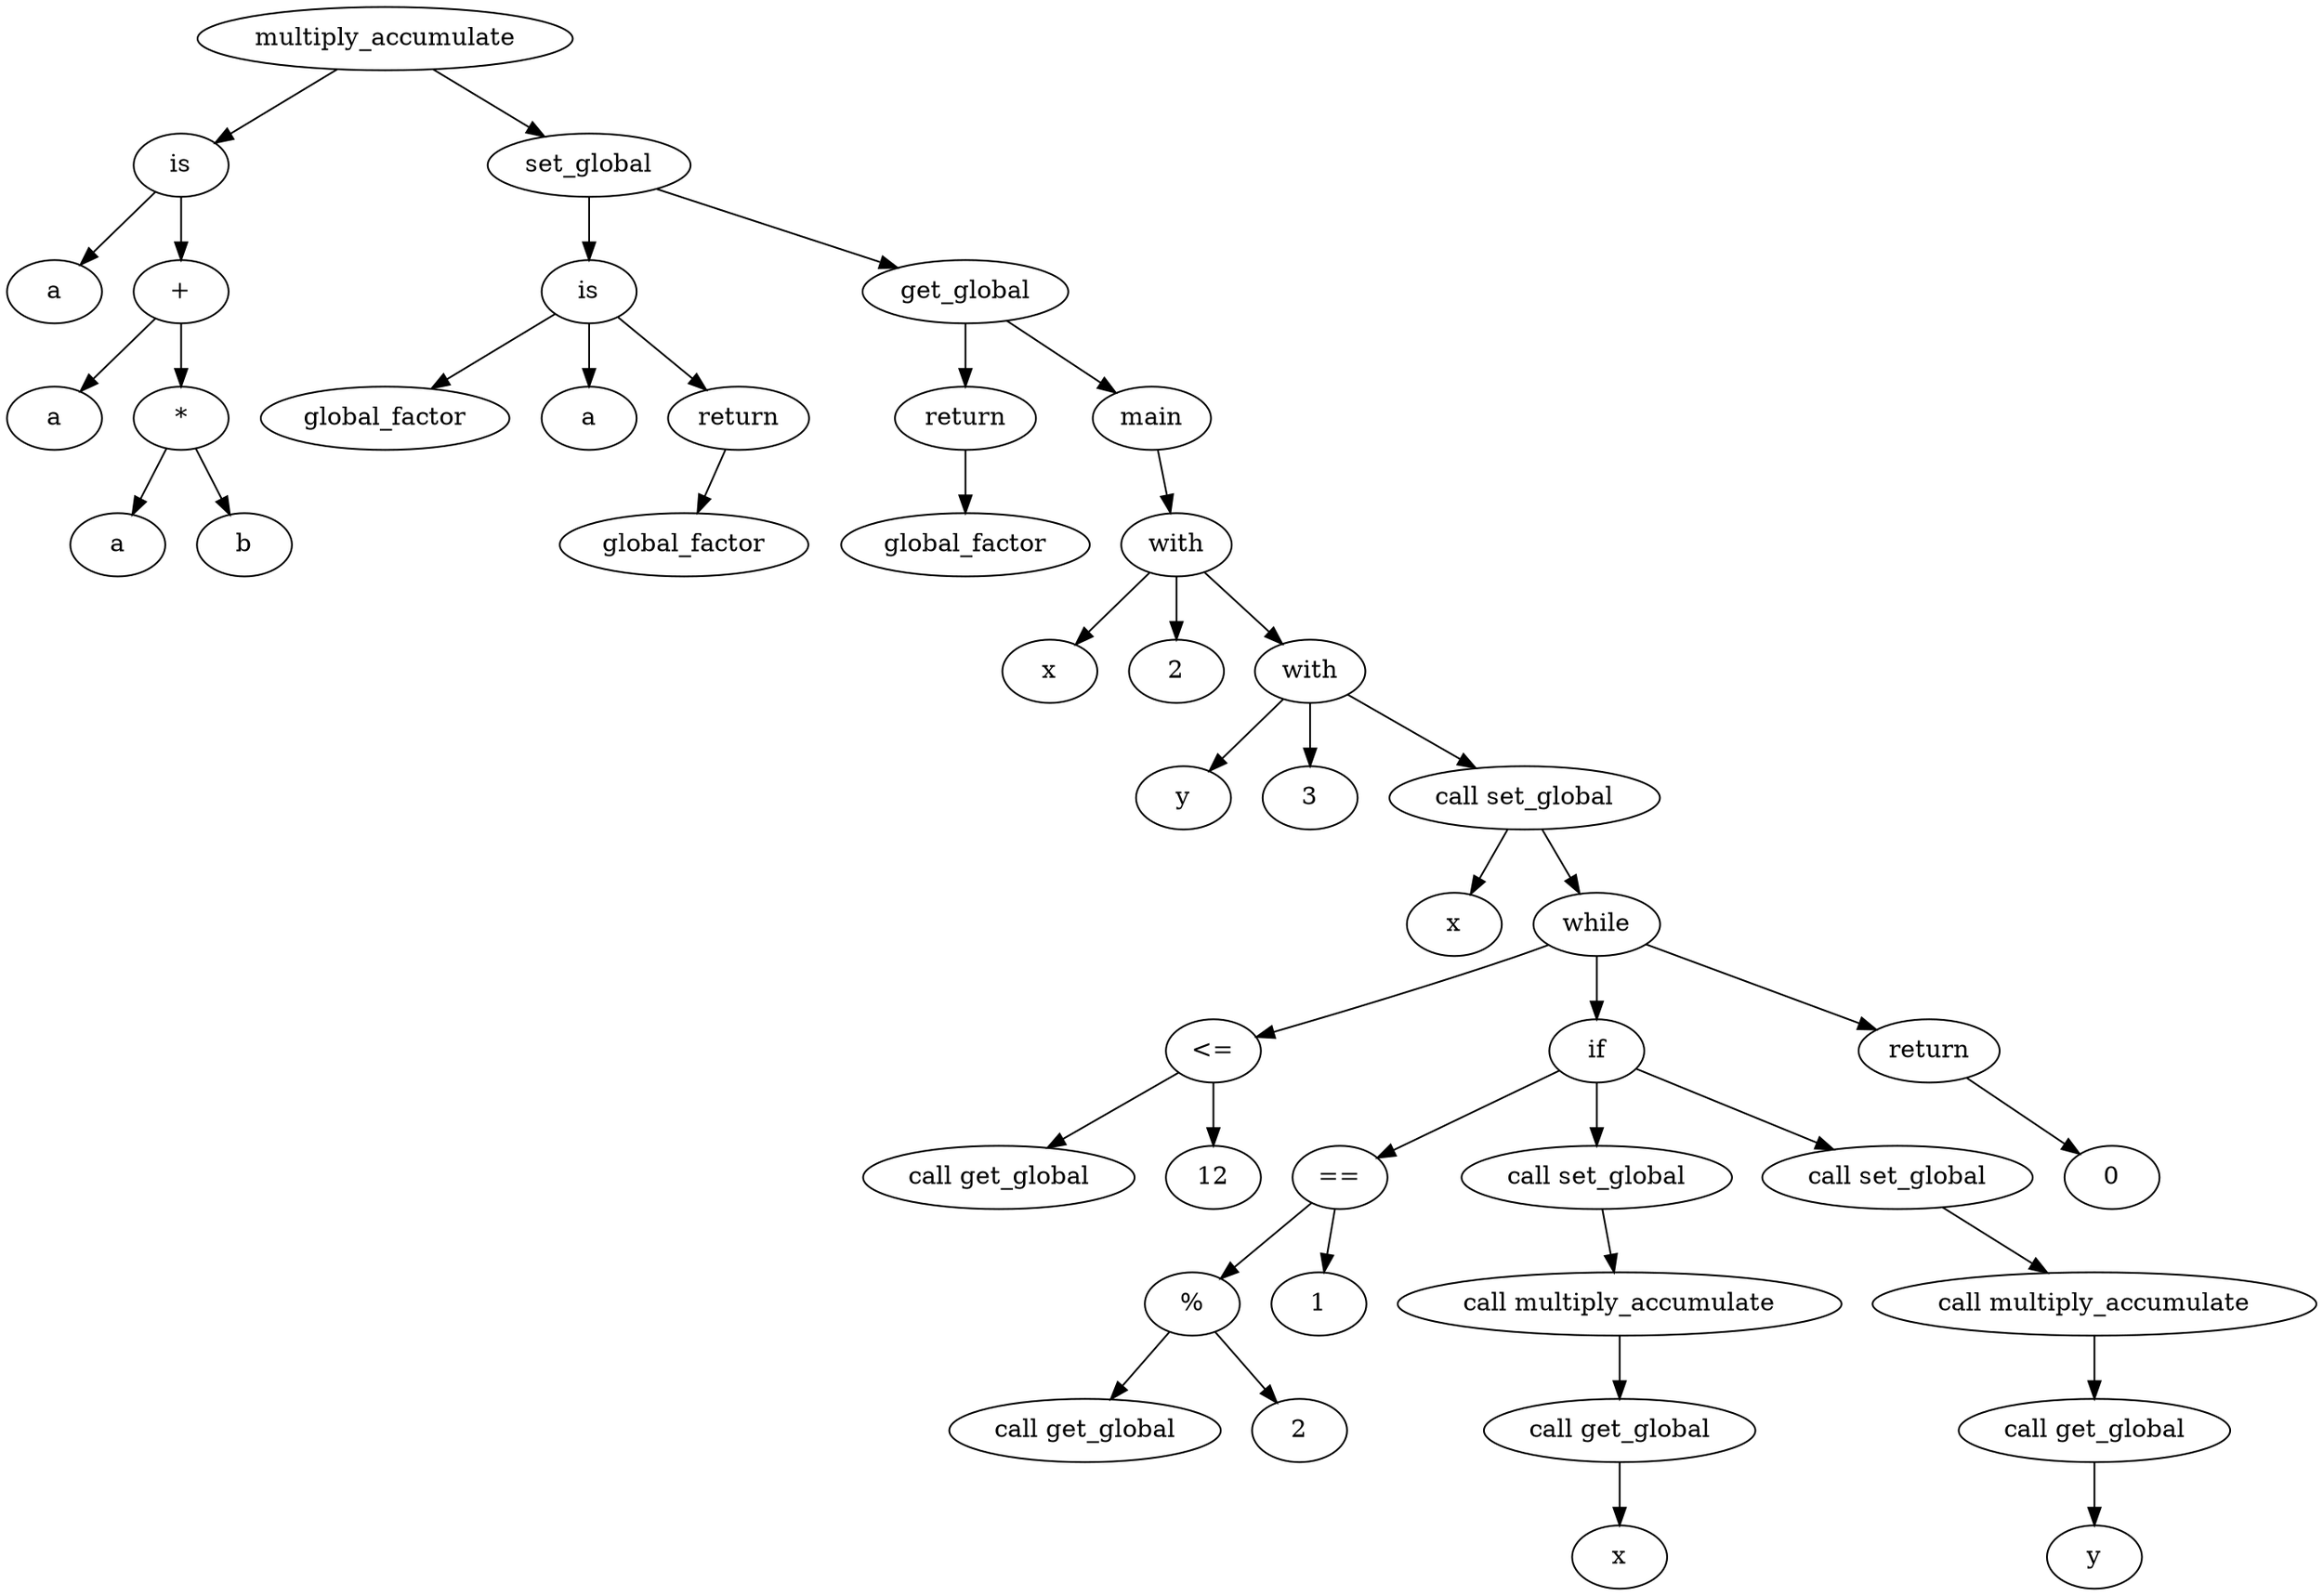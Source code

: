 digraph grafo {
  88167088652448 [ label="multiply_accumulate" ];
  88167088652448 -> 88167088652784;
  88167088652784 [ label="is" ];
  88167088652784 -> 88167088652832;
  88167088652832 [ label="a" ];
  88167088652784 -> 88167088652736;
  88167088652736 [ label="+" ];
  88167088652736 -> 88167088652544;
  88167088652544 [ label="a" ];
  88167088652736 -> 88167088652688;
  88167088652688 [ label="*" ];
  88167088652688 -> 88167088652592;
  88167088652592 [ label="a" ];
  88167088652688 -> 88167088652640;
  88167088652640 [ label="b" ];
  88167088652448 -> 88167088652880;
  88167088652880 [ label="set_global" ];
  88167088652880 -> 88167088652976;
  88167088652976 [ label="is" ];
  88167088652976 -> 88167088653024;
  88167088653024 [ label="global_factor" ];
  88167088652976 -> 88167088652928;
  88167088652928 [ label="a" ];
  88167088652976 -> 88167088653120;
  88167088653120 [ label="return" ];
  88167088653120 -> 88167088653072;
  88167088653072 [ label="global_factor" ];
  88167088652880 -> 88167088653216;
  88167088653216 [ label="get_global" ];
  88167088653216 -> 88167088653312;
  88167088653312 [ label="return" ];
  88167088653312 -> 88167088653264;
  88167088653264 [ label="global_factor" ];
  88167088653216 -> 88167088653360;
  88167088653360 [ label="main" ];
  88167088653360 -> 88167088653504;
  88167088653504 [ label="with" ];
  88167088653504 -> 88167088653408;
  88167088653408 [ label="x" ];
  88167088653504 -> 88167088653456;
  88167088653456 [ label="2" ];
  88167088653504 -> 88167088653648;
  88167088653648 [ label="with" ];
  88167088653648 -> 88167088653552;
  88167088653552 [ label="y" ];
  88167088653648 -> 88167088653600;
  88167088653600 [ label="3" ];
  88167088653648 -> 88167088653744;
  88167088653744 [ label="call set_global" ];
  88167088653744 -> 88167088653696;
  88167088653696 [ label="x" ];
  88167088653744 -> 88167088654944;
  88167088654944 [ label="while" ];
  88167088654944 -> 88167088653888;
  88167088653888 [ label="<=" ];
  88167088653888 -> 88167088653792;
  88167088653792 [ label="call get_global" ];
  88167088653888 -> 88167088653840;
  88167088653840 [ label="12" ];
  88167088654944 -> 88167088654848;
  88167088654848 [ label="if" ];
  88167088654848 -> 88167088654128;
  88167088654128 [ label="==" ];
  88167088654128 -> 88167088654032;
  88167088654032 [ label="%" ];
  88167088654032 -> 88167088653936;
  88167088653936 [ label="call get_global" ];
  88167088654032 -> 88167088653984;
  88167088653984 [ label="2" ];
  88167088654128 -> 88167088654080;
  88167088654080 [ label="1" ];
  88167088654848 -> 88167088654464;
  88167088654464 [ label="call set_global" ];
  88167088654464 -> 88167088654368;
  88167088654368 [ label="call multiply_accumulate" ];
  88167088654368 -> 88167088654224;
  88167088654224 [ label="call get_global" ];
  88167088654224 -> 88167088654272;
  88167088654272 [ label="x" ];
  88167088654848 -> 88167088654800;
  88167088654800 [ label="call set_global" ];
  88167088654800 -> 88167088654704;
  88167088654704 [ label="call multiply_accumulate" ];
  88167088654704 -> 88167088654560;
  88167088654560 [ label="call get_global" ];
  88167088654560 -> 88167088654608;
  88167088654608 [ label="y" ];
  88167088654944 -> 88167088655040;
  88167088655040 [ label="return" ];
  88167088655040 -> 88167088654992;
  88167088654992 [ label="0" ];
}
